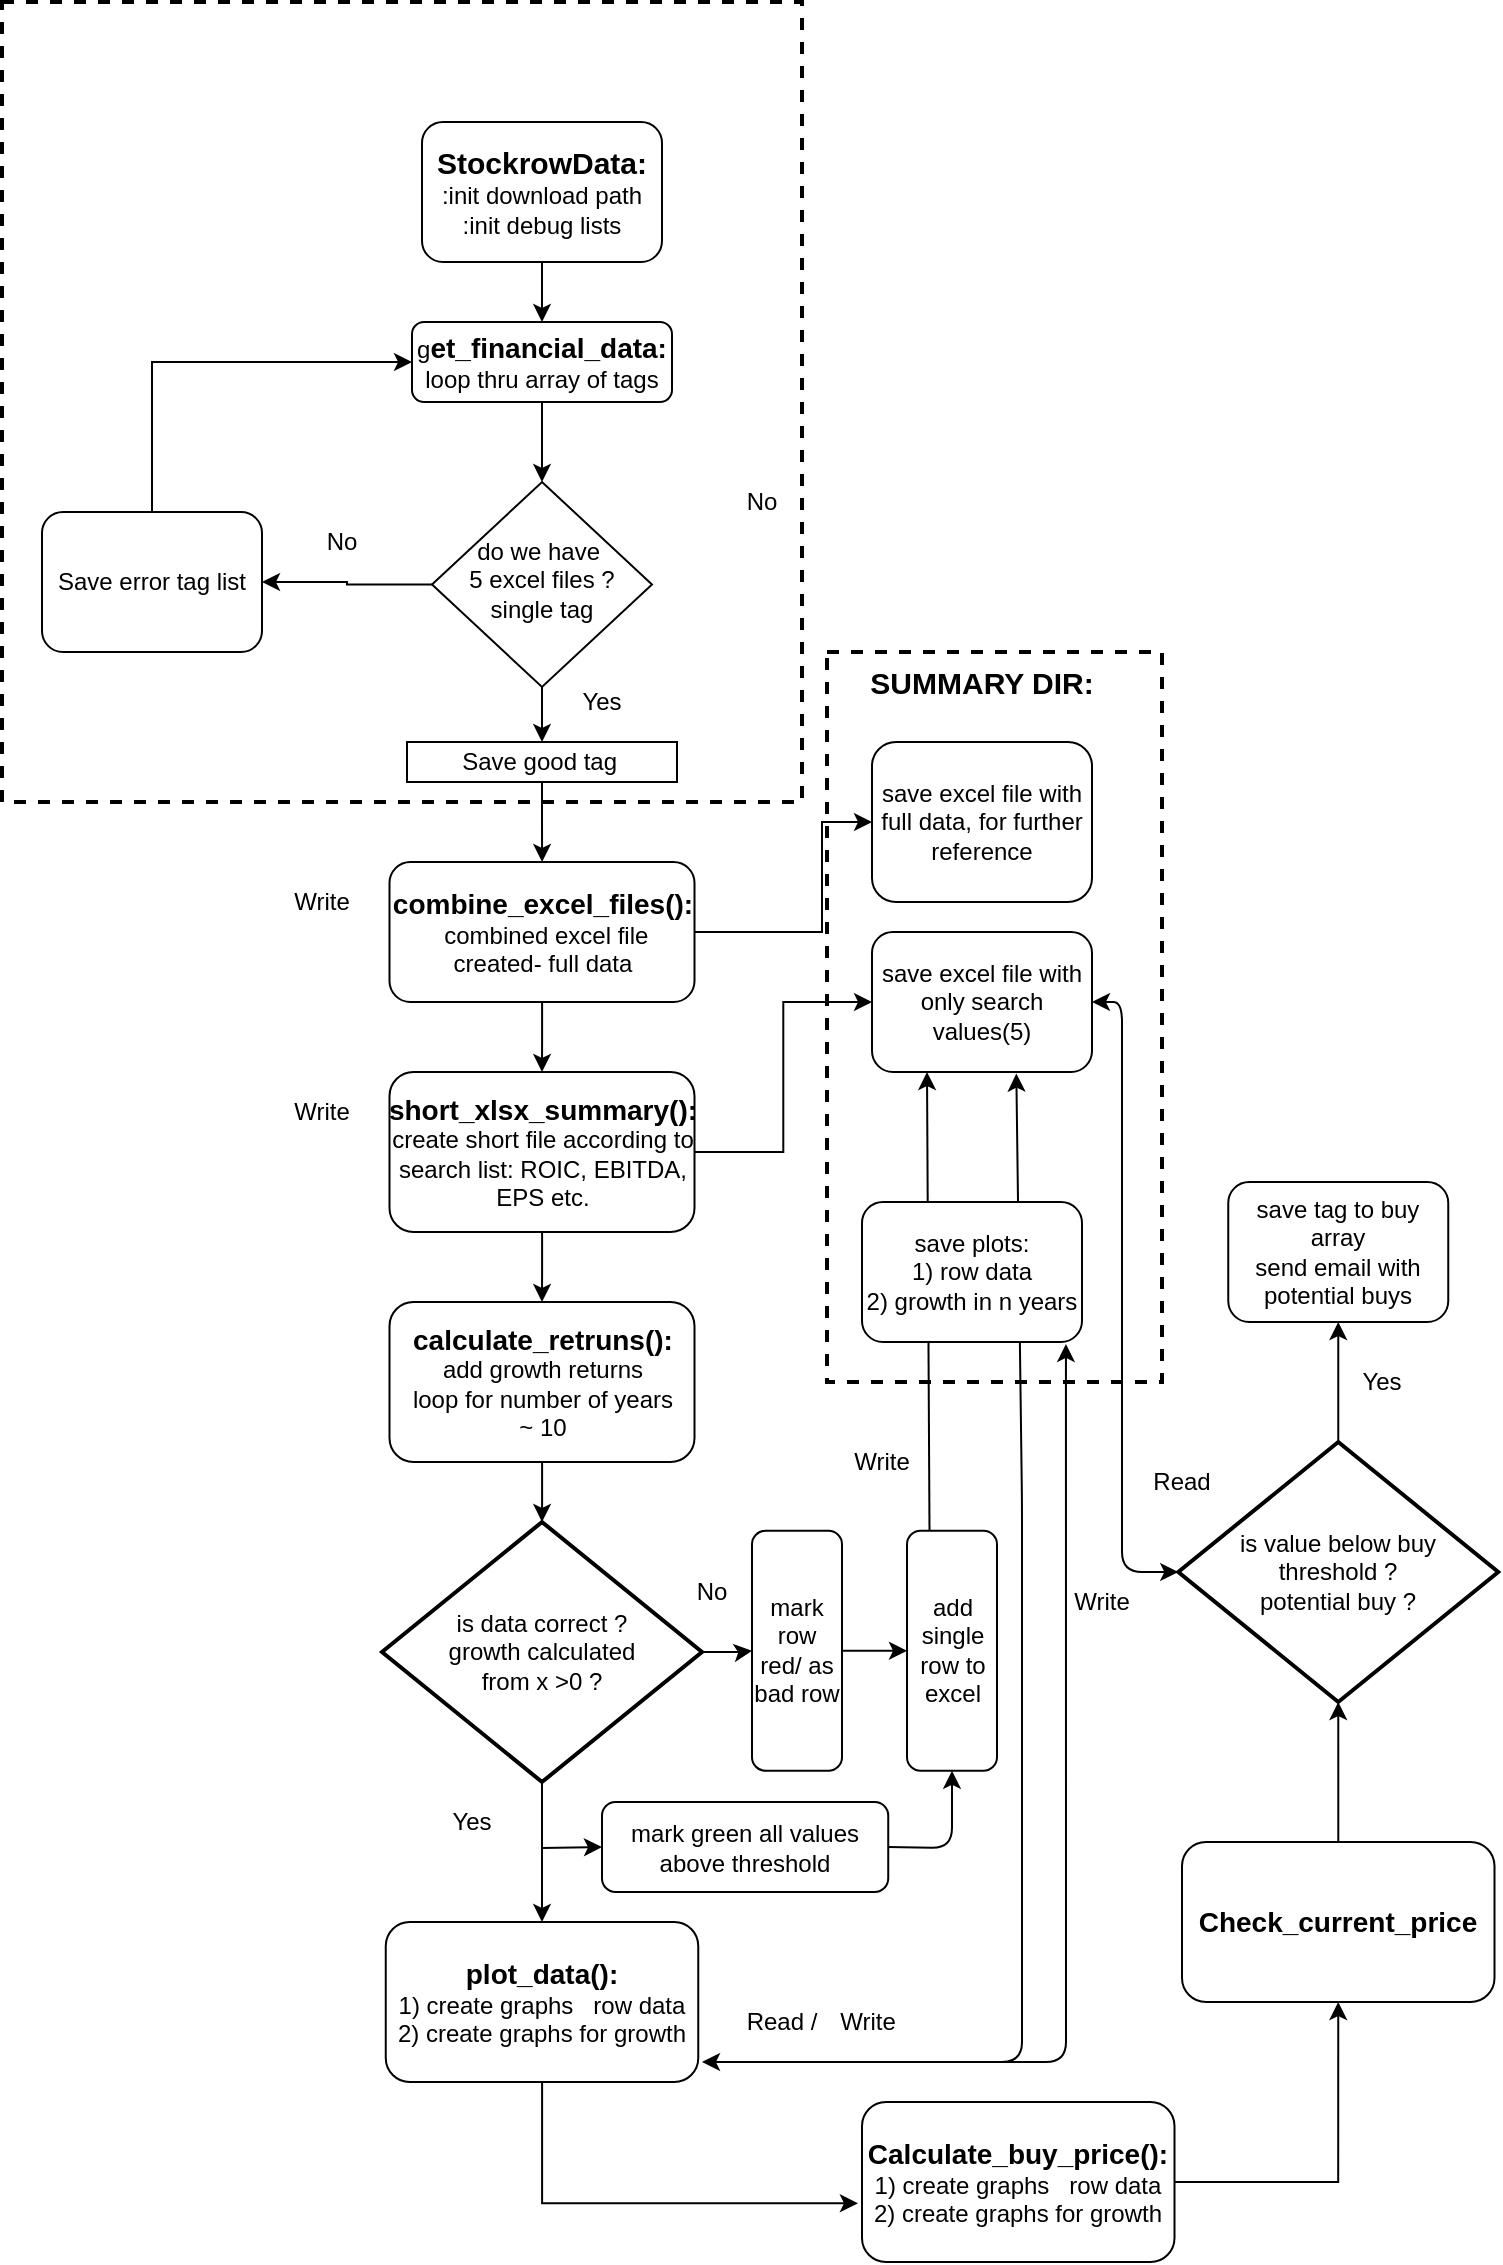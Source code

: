 <mxfile version="13.8.5" type="github">
  <diagram id="C5RBs43oDa-KdzZeNtuy" name="Page-1">
    <mxGraphModel dx="1038" dy="588" grid="1" gridSize="10" guides="1" tooltips="1" connect="1" arrows="1" fold="1" page="1" pageScale="1" pageWidth="827" pageHeight="1169" math="0" shadow="0">
      <root>
        <mxCell id="WIyWlLk6GJQsqaUBKTNV-0" />
        <mxCell id="WIyWlLk6GJQsqaUBKTNV-1" parent="WIyWlLk6GJQsqaUBKTNV-0" />
        <mxCell id="-RsRzmZnALrs33e4umH--4" style="edgeStyle=orthogonalEdgeStyle;rounded=0;orthogonalLoop=1;jettySize=auto;html=1;exitX=0.5;exitY=1;exitDx=0;exitDy=0;" edge="1" parent="WIyWlLk6GJQsqaUBKTNV-1" source="WIyWlLk6GJQsqaUBKTNV-3" target="WIyWlLk6GJQsqaUBKTNV-7">
          <mxGeometry relative="1" as="geometry" />
        </mxCell>
        <mxCell id="WIyWlLk6GJQsqaUBKTNV-3" value="&lt;b&gt;&lt;font style=&quot;font-size: 15px&quot;&gt;StockrowData:&lt;/font&gt;&lt;/b&gt;&lt;br&gt;:init download path&lt;br&gt;:init debug lists" style="rounded=1;whiteSpace=wrap;html=1;fontSize=12;glass=0;strokeWidth=1;shadow=0;" parent="WIyWlLk6GJQsqaUBKTNV-1" vertex="1">
          <mxGeometry x="240" y="80" width="120" height="70" as="geometry" />
        </mxCell>
        <mxCell id="-RsRzmZnALrs33e4umH--1" value="" style="edgeStyle=orthogonalEdgeStyle;rounded=0;orthogonalLoop=1;jettySize=auto;html=1;" edge="1" parent="WIyWlLk6GJQsqaUBKTNV-1" source="WIyWlLk6GJQsqaUBKTNV-6" target="WIyWlLk6GJQsqaUBKTNV-12">
          <mxGeometry relative="1" as="geometry" />
        </mxCell>
        <mxCell id="-RsRzmZnALrs33e4umH--20" value="" style="edgeStyle=orthogonalEdgeStyle;rounded=0;orthogonalLoop=1;jettySize=auto;html=1;entryX=0;entryY=0.5;entryDx=0;entryDy=0;entryPerimeter=0;" edge="1" parent="WIyWlLk6GJQsqaUBKTNV-1" source="WIyWlLk6GJQsqaUBKTNV-6" target="-RsRzmZnALrs33e4umH--14">
          <mxGeometry relative="1" as="geometry" />
        </mxCell>
        <mxCell id="WIyWlLk6GJQsqaUBKTNV-6" value="do we have&amp;nbsp;&lt;br&gt;5 excel files ?&lt;br&gt;single tag" style="rhombus;whiteSpace=wrap;html=1;shadow=0;fontFamily=Helvetica;fontSize=12;align=center;strokeWidth=1;spacing=6;spacingTop=-4;" parent="WIyWlLk6GJQsqaUBKTNV-1" vertex="1">
          <mxGeometry x="245" y="260" width="110" height="102.5" as="geometry" />
        </mxCell>
        <mxCell id="-RsRzmZnALrs33e4umH--3" style="edgeStyle=orthogonalEdgeStyle;rounded=0;orthogonalLoop=1;jettySize=auto;html=1;entryX=0.5;entryY=0;entryDx=0;entryDy=0;" edge="1" parent="WIyWlLk6GJQsqaUBKTNV-1" source="WIyWlLk6GJQsqaUBKTNV-7" target="WIyWlLk6GJQsqaUBKTNV-6">
          <mxGeometry relative="1" as="geometry" />
        </mxCell>
        <mxCell id="WIyWlLk6GJQsqaUBKTNV-7" value="g&lt;b&gt;&lt;font style=&quot;font-size: 14px&quot;&gt;et_financial_data:&lt;/font&gt;&lt;/b&gt;&lt;br&gt;loop thru array of tags" style="rounded=1;whiteSpace=wrap;html=1;fontSize=12;glass=0;strokeWidth=1;shadow=0;" parent="WIyWlLk6GJQsqaUBKTNV-1" vertex="1">
          <mxGeometry x="235" y="180" width="130" height="40" as="geometry" />
        </mxCell>
        <mxCell id="-RsRzmZnALrs33e4umH--2" style="edgeStyle=orthogonalEdgeStyle;rounded=0;orthogonalLoop=1;jettySize=auto;html=1;exitX=0;exitY=0.5;exitDx=0;exitDy=0;entryX=0;entryY=0.5;entryDx=0;entryDy=0;" edge="1" parent="WIyWlLk6GJQsqaUBKTNV-1" source="WIyWlLk6GJQsqaUBKTNV-12" target="WIyWlLk6GJQsqaUBKTNV-7">
          <mxGeometry relative="1" as="geometry" />
        </mxCell>
        <mxCell id="WIyWlLk6GJQsqaUBKTNV-12" value="Save error tag list" style="rounded=1;whiteSpace=wrap;html=1;fontSize=12;glass=0;strokeWidth=1;shadow=0;direction=south;" parent="WIyWlLk6GJQsqaUBKTNV-1" vertex="1">
          <mxGeometry x="50" y="275" width="110" height="70" as="geometry" />
        </mxCell>
        <mxCell id="-RsRzmZnALrs33e4umH--5" value="No&lt;br&gt;" style="text;html=1;strokeColor=none;fillColor=none;align=center;verticalAlign=middle;whiteSpace=wrap;rounded=0;" vertex="1" parent="WIyWlLk6GJQsqaUBKTNV-1">
          <mxGeometry x="390" y="260" width="40" height="20" as="geometry" />
        </mxCell>
        <mxCell id="-RsRzmZnALrs33e4umH--6" value="No&lt;br&gt;" style="text;html=1;strokeColor=none;fillColor=none;align=center;verticalAlign=middle;whiteSpace=wrap;rounded=0;" vertex="1" parent="WIyWlLk6GJQsqaUBKTNV-1">
          <mxGeometry x="180" y="280" width="40" height="20" as="geometry" />
        </mxCell>
        <mxCell id="-RsRzmZnALrs33e4umH--9" style="edgeStyle=orthogonalEdgeStyle;rounded=0;orthogonalLoop=1;jettySize=auto;html=1;exitX=0.5;exitY=1;exitDx=0;exitDy=0;" edge="1" parent="WIyWlLk6GJQsqaUBKTNV-1">
          <mxGeometry relative="1" as="geometry">
            <mxPoint x="330" y="400" as="sourcePoint" />
            <mxPoint x="330" y="400" as="targetPoint" />
          </mxGeometry>
        </mxCell>
        <mxCell id="-RsRzmZnALrs33e4umH--27" value="" style="edgeStyle=orthogonalEdgeStyle;rounded=0;orthogonalLoop=1;jettySize=auto;html=1;" edge="1" parent="WIyWlLk6GJQsqaUBKTNV-1" source="-RsRzmZnALrs33e4umH--10" target="-RsRzmZnALrs33e4umH--25">
          <mxGeometry relative="1" as="geometry">
            <Array as="points">
              <mxPoint x="440" y="485" />
              <mxPoint x="440" y="430" />
            </Array>
          </mxGeometry>
        </mxCell>
        <mxCell id="-RsRzmZnALrs33e4umH--30" style="edgeStyle=orthogonalEdgeStyle;rounded=0;orthogonalLoop=1;jettySize=auto;html=1;entryX=0.5;entryY=0;entryDx=0;entryDy=0;" edge="1" parent="WIyWlLk6GJQsqaUBKTNV-1" source="-RsRzmZnALrs33e4umH--10" target="-RsRzmZnALrs33e4umH--23">
          <mxGeometry relative="1" as="geometry" />
        </mxCell>
        <mxCell id="-RsRzmZnALrs33e4umH--10" value="&lt;b style=&quot;font-size: 14px&quot;&gt;&lt;font style=&quot;font-size: 14px&quot;&gt;combine_excel_files()&lt;/font&gt;&lt;font style=&quot;font-size: 14px&quot;&gt;:&lt;/font&gt;&lt;br&gt;&lt;/b&gt;&amp;nbsp;combined excel file created- full data" style="rounded=1;whiteSpace=wrap;html=1;fontSize=12;glass=0;strokeWidth=1;shadow=0;" vertex="1" parent="WIyWlLk6GJQsqaUBKTNV-1">
          <mxGeometry x="223.75" y="450" width="152.5" height="70" as="geometry" />
        </mxCell>
        <mxCell id="-RsRzmZnALrs33e4umH--12" value="Yes" style="text;html=1;strokeColor=none;fillColor=none;align=center;verticalAlign=middle;whiteSpace=wrap;rounded=0;" vertex="1" parent="WIyWlLk6GJQsqaUBKTNV-1">
          <mxGeometry x="310" y="360" width="40" height="20" as="geometry" />
        </mxCell>
        <mxCell id="-RsRzmZnALrs33e4umH--21" value="" style="edgeStyle=orthogonalEdgeStyle;rounded=0;orthogonalLoop=1;jettySize=auto;html=1;" edge="1" parent="WIyWlLk6GJQsqaUBKTNV-1" source="-RsRzmZnALrs33e4umH--14" target="-RsRzmZnALrs33e4umH--10">
          <mxGeometry relative="1" as="geometry" />
        </mxCell>
        <mxCell id="-RsRzmZnALrs33e4umH--14" value="Save good tag&amp;nbsp;" style="rounded=1;whiteSpace=wrap;html=1;fontSize=12;glass=0;strokeWidth=1;shadow=0;direction=south;arcSize=0;" vertex="1" parent="WIyWlLk6GJQsqaUBKTNV-1">
          <mxGeometry x="232.5" y="390" width="135" height="20" as="geometry" />
        </mxCell>
        <mxCell id="-RsRzmZnALrs33e4umH--28" value="" style="edgeStyle=orthogonalEdgeStyle;rounded=0;orthogonalLoop=1;jettySize=auto;html=1;" edge="1" parent="WIyWlLk6GJQsqaUBKTNV-1" source="-RsRzmZnALrs33e4umH--23" target="-RsRzmZnALrs33e4umH--26">
          <mxGeometry relative="1" as="geometry" />
        </mxCell>
        <mxCell id="-RsRzmZnALrs33e4umH--31" style="edgeStyle=orthogonalEdgeStyle;rounded=0;orthogonalLoop=1;jettySize=auto;html=1;entryX=0.5;entryY=0;entryDx=0;entryDy=0;" edge="1" parent="WIyWlLk6GJQsqaUBKTNV-1" source="-RsRzmZnALrs33e4umH--23" target="-RsRzmZnALrs33e4umH--24">
          <mxGeometry relative="1" as="geometry" />
        </mxCell>
        <mxCell id="-RsRzmZnALrs33e4umH--23" value="&lt;font style=&quot;font-size: 14px&quot;&gt;&lt;b&gt;short_xlsx_summary()&lt;/b&gt;&lt;/font&gt;&lt;font style=&quot;font-size: 14px&quot;&gt;&lt;b&gt;:&lt;/b&gt;&lt;/font&gt;&lt;br&gt;create short file according to search list: ROIC, EBITDA, EPS etc." style="rounded=1;whiteSpace=wrap;html=1;fontSize=12;glass=0;strokeWidth=1;shadow=0;" vertex="1" parent="WIyWlLk6GJQsqaUBKTNV-1">
          <mxGeometry x="223.75" y="555" width="152.5" height="80" as="geometry" />
        </mxCell>
        <mxCell id="-RsRzmZnALrs33e4umH--40" value="" style="edgeStyle=orthogonalEdgeStyle;rounded=0;orthogonalLoop=1;jettySize=auto;html=1;" edge="1" parent="WIyWlLk6GJQsqaUBKTNV-1" source="-RsRzmZnALrs33e4umH--24">
          <mxGeometry relative="1" as="geometry">
            <mxPoint x="300" y="780" as="targetPoint" />
          </mxGeometry>
        </mxCell>
        <mxCell id="-RsRzmZnALrs33e4umH--24" value="&lt;font style=&quot;font-size: 14px&quot;&gt;&lt;b&gt;calculate_retruns()&lt;/b&gt;&lt;/font&gt;&lt;font style=&quot;font-size: 14px&quot;&gt;&lt;b&gt;:&lt;/b&gt;&lt;/font&gt;&lt;br&gt;add growth returns&lt;br&gt;loop for number of years&lt;br&gt;~ 10" style="rounded=1;whiteSpace=wrap;html=1;fontSize=12;glass=0;strokeWidth=1;shadow=0;" vertex="1" parent="WIyWlLk6GJQsqaUBKTNV-1">
          <mxGeometry x="223.75" y="670" width="152.5" height="80" as="geometry" />
        </mxCell>
        <mxCell id="-RsRzmZnALrs33e4umH--25" value="save excel file with full data, for further reference" style="rounded=1;whiteSpace=wrap;html=1;fontSize=12;glass=0;strokeWidth=1;shadow=0;direction=south;" vertex="1" parent="WIyWlLk6GJQsqaUBKTNV-1">
          <mxGeometry x="465" y="390" width="110" height="80" as="geometry" />
        </mxCell>
        <mxCell id="-RsRzmZnALrs33e4umH--26" value="save excel file with only search values(5)&lt;br&gt;" style="rounded=1;whiteSpace=wrap;html=1;fontSize=12;glass=0;strokeWidth=1;shadow=0;direction=south;" vertex="1" parent="WIyWlLk6GJQsqaUBKTNV-1">
          <mxGeometry x="465" y="485" width="110" height="70" as="geometry" />
        </mxCell>
        <mxCell id="-RsRzmZnALrs33e4umH--32" value="Write" style="text;html=1;strokeColor=none;fillColor=none;align=center;verticalAlign=middle;whiteSpace=wrap;rounded=0;" vertex="1" parent="WIyWlLk6GJQsqaUBKTNV-1">
          <mxGeometry x="170" y="460" width="40" height="20" as="geometry" />
        </mxCell>
        <mxCell id="-RsRzmZnALrs33e4umH--33" value="Write" style="text;html=1;strokeColor=none;fillColor=none;align=center;verticalAlign=middle;whiteSpace=wrap;rounded=0;" vertex="1" parent="WIyWlLk6GJQsqaUBKTNV-1">
          <mxGeometry x="170" y="565" width="40" height="20" as="geometry" />
        </mxCell>
        <mxCell id="-RsRzmZnALrs33e4umH--86" style="edgeStyle=orthogonalEdgeStyle;rounded=0;orthogonalLoop=1;jettySize=auto;html=1;entryX=-0.013;entryY=0.633;entryDx=0;entryDy=0;entryPerimeter=0;" edge="1" parent="WIyWlLk6GJQsqaUBKTNV-1" source="-RsRzmZnALrs33e4umH--35" target="-RsRzmZnALrs33e4umH--80">
          <mxGeometry relative="1" as="geometry">
            <mxPoint x="310" y="1120" as="targetPoint" />
            <Array as="points">
              <mxPoint x="300" y="1121" />
            </Array>
          </mxGeometry>
        </mxCell>
        <mxCell id="-RsRzmZnALrs33e4umH--35" value="&lt;font style=&quot;font-size: 14px&quot;&gt;&lt;b&gt;plot_data()&lt;/b&gt;&lt;/font&gt;&lt;font style=&quot;font-size: 14px&quot;&gt;&lt;b&gt;:&lt;br&gt;&lt;/b&gt;&lt;/font&gt;1) create graphs&amp;nbsp; &amp;nbsp;row data&lt;br&gt;2) create graphs for growth" style="rounded=1;whiteSpace=wrap;html=1;fontSize=12;glass=0;strokeWidth=1;shadow=0;" vertex="1" parent="WIyWlLk6GJQsqaUBKTNV-1">
          <mxGeometry x="221.88" y="980" width="156.25" height="80" as="geometry" />
        </mxCell>
        <mxCell id="-RsRzmZnALrs33e4umH--37" value="add single row to excel" style="rounded=1;whiteSpace=wrap;html=1;fontSize=12;glass=0;strokeWidth=1;shadow=0;direction=south;" vertex="1" parent="WIyWlLk6GJQsqaUBKTNV-1">
          <mxGeometry x="482.5" y="784.38" width="45" height="120" as="geometry" />
        </mxCell>
        <mxCell id="-RsRzmZnALrs33e4umH--41" value="Yes" style="text;html=1;strokeColor=none;fillColor=none;align=center;verticalAlign=middle;whiteSpace=wrap;rounded=0;" vertex="1" parent="WIyWlLk6GJQsqaUBKTNV-1">
          <mxGeometry x="245" y="920" width="40" height="20" as="geometry" />
        </mxCell>
        <mxCell id="-RsRzmZnALrs33e4umH--42" value="No&lt;br&gt;" style="text;html=1;strokeColor=none;fillColor=none;align=center;verticalAlign=middle;whiteSpace=wrap;rounded=0;" vertex="1" parent="WIyWlLk6GJQsqaUBKTNV-1">
          <mxGeometry x="365" y="800" width="40" height="30" as="geometry" />
        </mxCell>
        <mxCell id="-RsRzmZnALrs33e4umH--72" value="" style="edgeStyle=orthogonalEdgeStyle;rounded=0;orthogonalLoop=1;jettySize=auto;html=1;" edge="1" parent="WIyWlLk6GJQsqaUBKTNV-1" source="-RsRzmZnALrs33e4umH--43" target="-RsRzmZnALrs33e4umH--37">
          <mxGeometry relative="1" as="geometry" />
        </mxCell>
        <mxCell id="-RsRzmZnALrs33e4umH--43" value="mark row red/ as bad row" style="rounded=1;whiteSpace=wrap;html=1;fontSize=12;glass=0;strokeWidth=1;shadow=0;direction=west;" vertex="1" parent="WIyWlLk6GJQsqaUBKTNV-1">
          <mxGeometry x="405" y="784.38" width="45" height="120.01" as="geometry" />
        </mxCell>
        <mxCell id="-RsRzmZnALrs33e4umH--51" value="" style="edgeStyle=orthogonalEdgeStyle;rounded=0;orthogonalLoop=1;jettySize=auto;html=1;" edge="1" parent="WIyWlLk6GJQsqaUBKTNV-1" source="-RsRzmZnALrs33e4umH--45" target="-RsRzmZnALrs33e4umH--43">
          <mxGeometry relative="1" as="geometry" />
        </mxCell>
        <mxCell id="-RsRzmZnALrs33e4umH--45" value="&lt;span&gt;is data correct ?&lt;/span&gt;&lt;br&gt;&lt;span&gt;growth calculated &lt;br&gt;from x &amp;gt;0 ?&lt;/span&gt;" style="strokeWidth=2;html=1;shape=mxgraph.flowchart.decision;whiteSpace=wrap;" vertex="1" parent="WIyWlLk6GJQsqaUBKTNV-1">
          <mxGeometry x="220" y="780" width="160" height="130" as="geometry" />
        </mxCell>
        <mxCell id="-RsRzmZnALrs33e4umH--57" value="mark green all values above threshold" style="rounded=1;whiteSpace=wrap;html=1;fontSize=12;glass=0;strokeWidth=1;shadow=0;direction=west;" vertex="1" parent="WIyWlLk6GJQsqaUBKTNV-1">
          <mxGeometry x="330" y="920" width="143.12" height="45" as="geometry" />
        </mxCell>
        <mxCell id="-RsRzmZnALrs33e4umH--61" value="" style="endArrow=classic;html=1;entryX=0.5;entryY=0;entryDx=0;entryDy=0;" edge="1" parent="WIyWlLk6GJQsqaUBKTNV-1" target="-RsRzmZnALrs33e4umH--35">
          <mxGeometry width="50" height="50" relative="1" as="geometry">
            <mxPoint x="300" y="910" as="sourcePoint" />
            <mxPoint x="440" y="900" as="targetPoint" />
          </mxGeometry>
        </mxCell>
        <mxCell id="-RsRzmZnALrs33e4umH--64" value="" style="endArrow=classic;startArrow=classic;html=1;exitX=1.011;exitY=0.344;exitDx=0;exitDy=0;exitPerimeter=0;" edge="1" parent="WIyWlLk6GJQsqaUBKTNV-1" source="-RsRzmZnALrs33e4umH--26">
          <mxGeometry width="50" height="50" relative="1" as="geometry">
            <mxPoint x="560" y="600" as="sourcePoint" />
            <mxPoint x="380" y="1050" as="targetPoint" />
            <Array as="points">
              <mxPoint x="540" y="770" />
              <mxPoint x="540" y="1050" />
            </Array>
          </mxGeometry>
        </mxCell>
        <mxCell id="-RsRzmZnALrs33e4umH--66" value="Write" style="text;html=1;strokeColor=none;fillColor=none;align=center;verticalAlign=middle;whiteSpace=wrap;rounded=0;" vertex="1" parent="WIyWlLk6GJQsqaUBKTNV-1">
          <mxGeometry x="560" y="810" width="40" height="20" as="geometry" />
        </mxCell>
        <mxCell id="-RsRzmZnALrs33e4umH--67" value="Read /" style="text;html=1;strokeColor=none;fillColor=none;align=center;verticalAlign=middle;whiteSpace=wrap;rounded=0;" vertex="1" parent="WIyWlLk6GJQsqaUBKTNV-1">
          <mxGeometry x="400" y="1010" width="40" height="40" as="geometry" />
        </mxCell>
        <mxCell id="-RsRzmZnALrs33e4umH--74" value="" style="whiteSpace=wrap;html=1;aspect=fixed;fillColor=none;dashed=1;strokeWidth=2;shadow=0;" vertex="1" parent="WIyWlLk6GJQsqaUBKTNV-1">
          <mxGeometry x="30" y="20" width="400" height="400" as="geometry" />
        </mxCell>
        <mxCell id="-RsRzmZnALrs33e4umH--78" value="" style="endArrow=classic;html=1;entryX=1;entryY=0.5;entryDx=0;entryDy=0;" edge="1" parent="WIyWlLk6GJQsqaUBKTNV-1" target="-RsRzmZnALrs33e4umH--57">
          <mxGeometry width="50" height="50" relative="1" as="geometry">
            <mxPoint x="300" y="943" as="sourcePoint" />
            <mxPoint x="400" y="800" as="targetPoint" />
            <Array as="points" />
          </mxGeometry>
        </mxCell>
        <mxCell id="-RsRzmZnALrs33e4umH--79" value="" style="endArrow=classic;html=1;exitX=0;exitY=0.5;exitDx=0;exitDy=0;entryX=1;entryY=0.5;entryDx=0;entryDy=0;" edge="1" parent="WIyWlLk6GJQsqaUBKTNV-1" source="-RsRzmZnALrs33e4umH--57" target="-RsRzmZnALrs33e4umH--37">
          <mxGeometry width="50" height="50" relative="1" as="geometry">
            <mxPoint x="350" y="950" as="sourcePoint" />
            <mxPoint x="400" y="900" as="targetPoint" />
            <Array as="points">
              <mxPoint x="505" y="943" />
            </Array>
          </mxGeometry>
        </mxCell>
        <mxCell id="-RsRzmZnALrs33e4umH--89" style="edgeStyle=orthogonalEdgeStyle;rounded=0;orthogonalLoop=1;jettySize=auto;html=1;entryX=0.5;entryY=1;entryDx=0;entryDy=0;" edge="1" parent="WIyWlLk6GJQsqaUBKTNV-1" source="-RsRzmZnALrs33e4umH--80" target="-RsRzmZnALrs33e4umH--88">
          <mxGeometry relative="1" as="geometry" />
        </mxCell>
        <mxCell id="-RsRzmZnALrs33e4umH--80" value="&lt;font style=&quot;font-size: 14px&quot;&gt;&lt;b&gt;Calculate_buy_price()&lt;/b&gt;&lt;/font&gt;&lt;font style=&quot;font-size: 14px&quot;&gt;&lt;b&gt;:&lt;br&gt;&lt;/b&gt;&lt;/font&gt;1) create graphs&amp;nbsp; &amp;nbsp;row data&lt;br&gt;2) create graphs for growth" style="rounded=1;whiteSpace=wrap;html=1;fontSize=12;glass=0;strokeWidth=1;shadow=0;" vertex="1" parent="WIyWlLk6GJQsqaUBKTNV-1">
          <mxGeometry x="460" y="1070" width="156.25" height="80" as="geometry" />
        </mxCell>
        <mxCell id="-RsRzmZnALrs33e4umH--91" style="edgeStyle=orthogonalEdgeStyle;rounded=0;orthogonalLoop=1;jettySize=auto;html=1;entryX=0.5;entryY=1;entryDx=0;entryDy=0;entryPerimeter=0;" edge="1" parent="WIyWlLk6GJQsqaUBKTNV-1" source="-RsRzmZnALrs33e4umH--88" target="-RsRzmZnALrs33e4umH--90">
          <mxGeometry relative="1" as="geometry" />
        </mxCell>
        <mxCell id="-RsRzmZnALrs33e4umH--88" value="&lt;span style=&quot;font-size: 14px&quot;&gt;&lt;b&gt;Check_current_price&lt;/b&gt;&lt;/span&gt;" style="rounded=1;whiteSpace=wrap;html=1;fontSize=12;glass=0;strokeWidth=1;shadow=0;" vertex="1" parent="WIyWlLk6GJQsqaUBKTNV-1">
          <mxGeometry x="620" y="940" width="156.25" height="80" as="geometry" />
        </mxCell>
        <mxCell id="-RsRzmZnALrs33e4umH--94" value="" style="edgeStyle=orthogonalEdgeStyle;rounded=0;orthogonalLoop=1;jettySize=auto;html=1;" edge="1" parent="WIyWlLk6GJQsqaUBKTNV-1" source="-RsRzmZnALrs33e4umH--90" target="-RsRzmZnALrs33e4umH--93">
          <mxGeometry relative="1" as="geometry" />
        </mxCell>
        <mxCell id="-RsRzmZnALrs33e4umH--90" value="is value below buy&lt;br&gt;threshold ?&lt;br&gt;potential buy ?" style="strokeWidth=2;html=1;shape=mxgraph.flowchart.decision;whiteSpace=wrap;" vertex="1" parent="WIyWlLk6GJQsqaUBKTNV-1">
          <mxGeometry x="618.13" y="740" width="160" height="130" as="geometry" />
        </mxCell>
        <mxCell id="-RsRzmZnALrs33e4umH--92" value="" style="endArrow=classic;startArrow=classic;html=1;entryX=0.5;entryY=0;entryDx=0;entryDy=0;exitX=0;exitY=0.5;exitDx=0;exitDy=0;exitPerimeter=0;" edge="1" parent="WIyWlLk6GJQsqaUBKTNV-1" source="-RsRzmZnALrs33e4umH--90" target="-RsRzmZnALrs33e4umH--26">
          <mxGeometry width="50" height="50" relative="1" as="geometry">
            <mxPoint x="380" y="710" as="sourcePoint" />
            <mxPoint x="430" y="660" as="targetPoint" />
            <Array as="points">
              <mxPoint x="590" y="805" />
              <mxPoint x="590" y="520" />
            </Array>
          </mxGeometry>
        </mxCell>
        <mxCell id="-RsRzmZnALrs33e4umH--93" value="save tag to buy array&lt;br&gt;send email with potential buys" style="rounded=1;whiteSpace=wrap;html=1;fontSize=12;glass=0;strokeWidth=1;shadow=0;direction=south;" vertex="1" parent="WIyWlLk6GJQsqaUBKTNV-1">
          <mxGeometry x="643.13" y="610" width="110" height="70" as="geometry" />
        </mxCell>
        <mxCell id="-RsRzmZnALrs33e4umH--95" value="Yes" style="text;html=1;strokeColor=none;fillColor=none;align=center;verticalAlign=middle;whiteSpace=wrap;rounded=0;" vertex="1" parent="WIyWlLk6GJQsqaUBKTNV-1">
          <mxGeometry x="700" y="700" width="40" height="20" as="geometry" />
        </mxCell>
        <mxCell id="-RsRzmZnALrs33e4umH--97" value="Read" style="text;html=1;strokeColor=none;fillColor=none;align=center;verticalAlign=middle;whiteSpace=wrap;rounded=0;" vertex="1" parent="WIyWlLk6GJQsqaUBKTNV-1">
          <mxGeometry x="600" y="750" width="40" height="20" as="geometry" />
        </mxCell>
        <mxCell id="-RsRzmZnALrs33e4umH--98" value="" style="rounded=0;whiteSpace=wrap;html=1;shadow=0;dashed=1;strokeColor=#000000;strokeWidth=2;fillColor=none;" vertex="1" parent="WIyWlLk6GJQsqaUBKTNV-1">
          <mxGeometry x="442.5" y="345" width="167.5" height="365" as="geometry" />
        </mxCell>
        <mxCell id="-RsRzmZnALrs33e4umH--99" value="&lt;font style=&quot;font-size: 15px&quot;&gt;&lt;b&gt;SUMMARY DIR:&lt;/b&gt;&lt;/font&gt;" style="text;html=1;strokeColor=none;fillColor=none;align=center;verticalAlign=middle;whiteSpace=wrap;rounded=0;" vertex="1" parent="WIyWlLk6GJQsqaUBKTNV-1">
          <mxGeometry x="460" y="350" width="120" height="20" as="geometry" />
        </mxCell>
        <mxCell id="-RsRzmZnALrs33e4umH--100" value="" style="endArrow=classic;html=1;exitX=0;exitY=0.75;exitDx=0;exitDy=0;entryX=1;entryY=0.75;entryDx=0;entryDy=0;" edge="1" parent="WIyWlLk6GJQsqaUBKTNV-1" source="-RsRzmZnALrs33e4umH--37" target="-RsRzmZnALrs33e4umH--26">
          <mxGeometry width="50" height="50" relative="1" as="geometry">
            <mxPoint x="483.12" y="775" as="sourcePoint" />
            <mxPoint x="473.12" y="555" as="targetPoint" />
            <Array as="points" />
          </mxGeometry>
        </mxCell>
        <mxCell id="-RsRzmZnALrs33e4umH--101" value="Write" style="text;html=1;strokeColor=none;fillColor=none;align=center;verticalAlign=middle;whiteSpace=wrap;rounded=0;" vertex="1" parent="WIyWlLk6GJQsqaUBKTNV-1">
          <mxGeometry x="450" y="740" width="40" height="20" as="geometry" />
        </mxCell>
        <mxCell id="-RsRzmZnALrs33e4umH--102" style="edgeStyle=orthogonalEdgeStyle;rounded=0;orthogonalLoop=1;jettySize=auto;html=1;exitX=0.5;exitY=1;exitDx=0;exitDy=0;" edge="1" parent="WIyWlLk6GJQsqaUBKTNV-1" source="-RsRzmZnALrs33e4umH--67" target="-RsRzmZnALrs33e4umH--67">
          <mxGeometry relative="1" as="geometry" />
        </mxCell>
        <mxCell id="-RsRzmZnALrs33e4umH--103" value="save plots:&lt;br&gt;1) row data&lt;br&gt;2) growth in n years" style="rounded=1;whiteSpace=wrap;html=1;fontSize=12;glass=0;strokeWidth=1;shadow=0;direction=south;" vertex="1" parent="WIyWlLk6GJQsqaUBKTNV-1">
          <mxGeometry x="460" y="620" width="110" height="70" as="geometry" />
        </mxCell>
        <mxCell id="-RsRzmZnALrs33e4umH--107" value="Write" style="text;html=1;strokeColor=none;fillColor=none;align=center;verticalAlign=middle;whiteSpace=wrap;rounded=0;" vertex="1" parent="WIyWlLk6GJQsqaUBKTNV-1">
          <mxGeometry x="442.5" y="1020" width="40" height="20" as="geometry" />
        </mxCell>
        <mxCell id="-RsRzmZnALrs33e4umH--108" value="" style="endArrow=classic;html=1;entryX=1.014;entryY=0.073;entryDx=0;entryDy=0;entryPerimeter=0;" edge="1" parent="WIyWlLk6GJQsqaUBKTNV-1" target="-RsRzmZnALrs33e4umH--103">
          <mxGeometry width="50" height="50" relative="1" as="geometry">
            <mxPoint x="530" y="1050" as="sourcePoint" />
            <mxPoint x="430" y="880" as="targetPoint" />
            <Array as="points">
              <mxPoint x="562" y="1050" />
            </Array>
          </mxGeometry>
        </mxCell>
      </root>
    </mxGraphModel>
  </diagram>
</mxfile>
